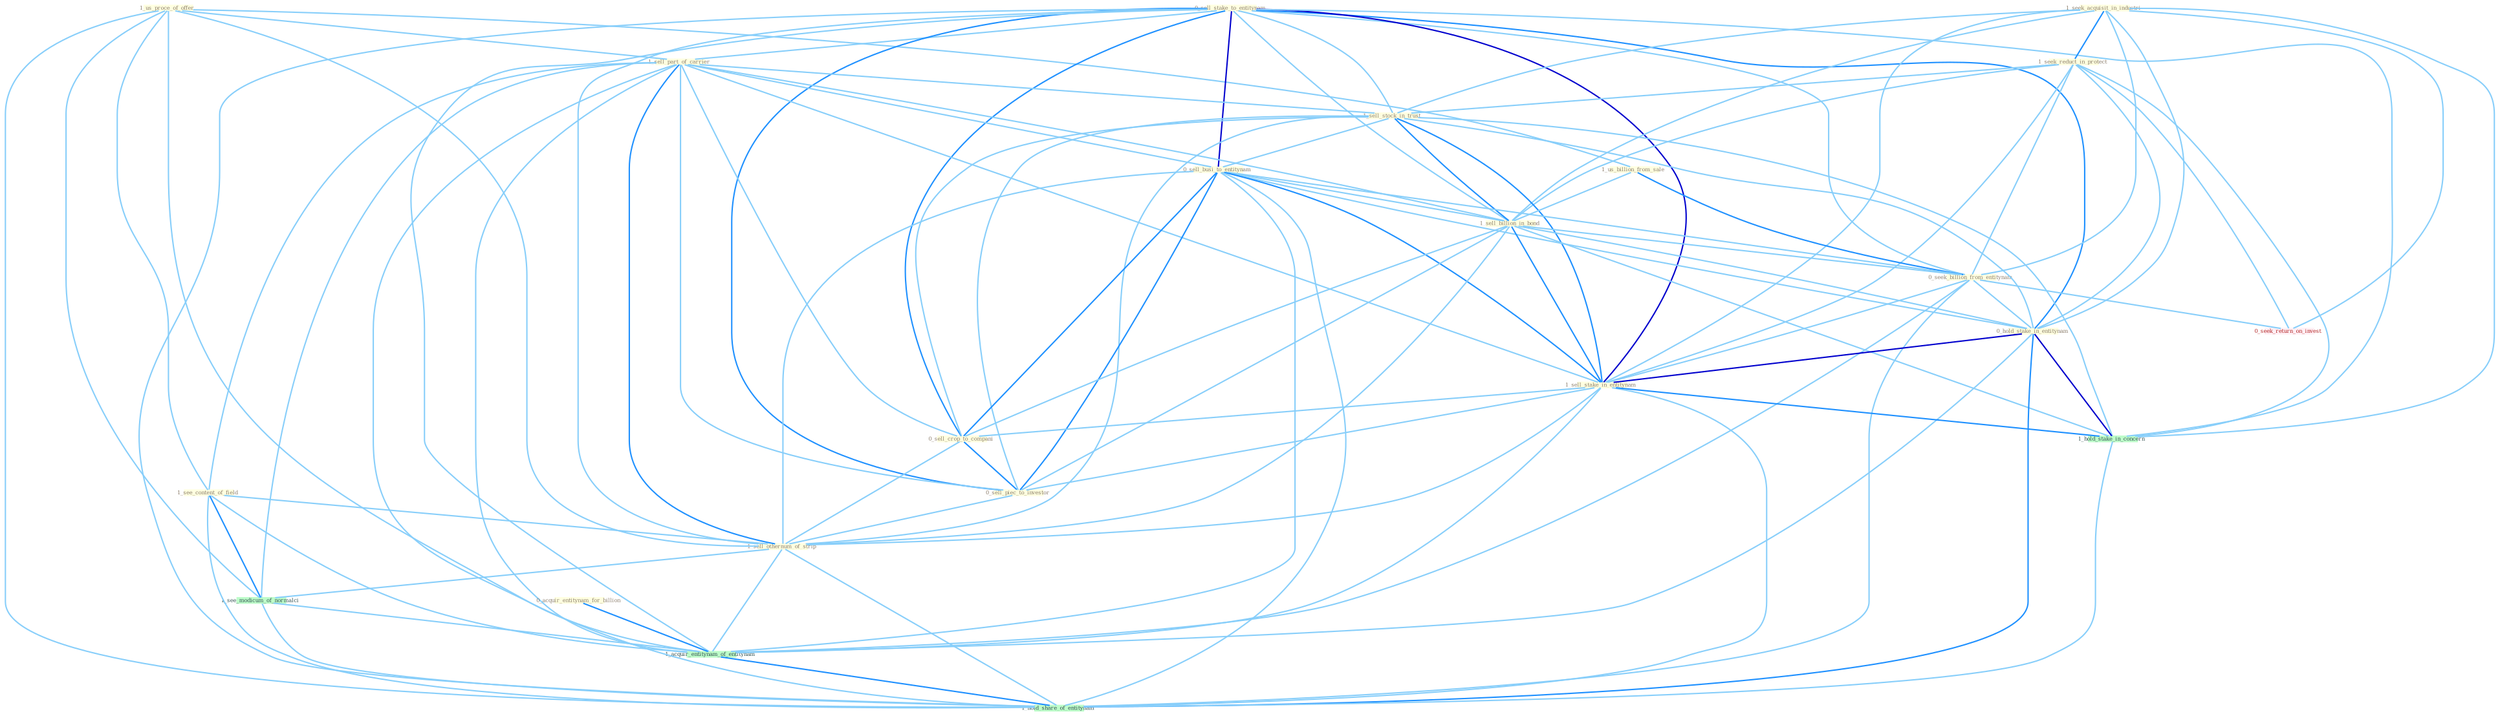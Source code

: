 Graph G{ 
    node
    [shape=polygon,style=filled,width=.5,height=.06,color="#BDFCC9",fixedsize=true,fontsize=4,
    fontcolor="#2f4f4f"];
    {node
    [color="#ffffe0", fontcolor="#8b7d6b"] "1_us_proce_of_offer " "0_sell_stake_to_entitynam " "1_seek_acquisit_in_industri " "1_seek_reduct_in_protect " "1_sell_part_of_carrier " "1_sell_stock_in_trust " "0_acquir_entitynam_for_billion " "1_us_billion_from_sale " "0_sell_busi_to_entitynam " "1_see_content_of_field " "1_sell_billion_in_bond " "0_seek_billion_from_entitynam " "0_hold_stake_in_entitynam " "1_sell_stake_in_entitynam " "0_sell_crop_to_compani " "0_sell_piec_to_investor " "1_sell_othernum_of_strip "}
{node [color="#fff0f5", fontcolor="#b22222"] "0_seek_return_on_invest "}
edge [color="#B0E2FF"];

	"1_us_proce_of_offer " -- "1_sell_part_of_carrier " [w="1", color="#87cefa" ];
	"1_us_proce_of_offer " -- "1_us_billion_from_sale " [w="1", color="#87cefa" ];
	"1_us_proce_of_offer " -- "1_see_content_of_field " [w="1", color="#87cefa" ];
	"1_us_proce_of_offer " -- "1_sell_othernum_of_strip " [w="1", color="#87cefa" ];
	"1_us_proce_of_offer " -- "1_see_modicum_of_normalci " [w="1", color="#87cefa" ];
	"1_us_proce_of_offer " -- "1_acquir_entitynam_of_entitynam " [w="1", color="#87cefa" ];
	"1_us_proce_of_offer " -- "1_hold_share_of_entitynam " [w="1", color="#87cefa" ];
	"0_sell_stake_to_entitynam " -- "1_sell_part_of_carrier " [w="1", color="#87cefa" ];
	"0_sell_stake_to_entitynam " -- "1_sell_stock_in_trust " [w="1", color="#87cefa" ];
	"0_sell_stake_to_entitynam " -- "0_sell_busi_to_entitynam " [w="3", color="#0000cd" , len=0.6];
	"0_sell_stake_to_entitynam " -- "1_sell_billion_in_bond " [w="1", color="#87cefa" ];
	"0_sell_stake_to_entitynam " -- "0_seek_billion_from_entitynam " [w="1", color="#87cefa" ];
	"0_sell_stake_to_entitynam " -- "0_hold_stake_in_entitynam " [w="2", color="#1e90ff" , len=0.8];
	"0_sell_stake_to_entitynam " -- "1_sell_stake_in_entitynam " [w="3", color="#0000cd" , len=0.6];
	"0_sell_stake_to_entitynam " -- "0_sell_crop_to_compani " [w="2", color="#1e90ff" , len=0.8];
	"0_sell_stake_to_entitynam " -- "0_sell_piec_to_investor " [w="2", color="#1e90ff" , len=0.8];
	"0_sell_stake_to_entitynam " -- "1_sell_othernum_of_strip " [w="1", color="#87cefa" ];
	"0_sell_stake_to_entitynam " -- "1_hold_stake_in_concern " [w="1", color="#87cefa" ];
	"0_sell_stake_to_entitynam " -- "1_acquir_entitynam_of_entitynam " [w="1", color="#87cefa" ];
	"0_sell_stake_to_entitynam " -- "1_hold_share_of_entitynam " [w="1", color="#87cefa" ];
	"1_seek_acquisit_in_industri " -- "1_seek_reduct_in_protect " [w="2", color="#1e90ff" , len=0.8];
	"1_seek_acquisit_in_industri " -- "1_sell_stock_in_trust " [w="1", color="#87cefa" ];
	"1_seek_acquisit_in_industri " -- "1_sell_billion_in_bond " [w="1", color="#87cefa" ];
	"1_seek_acquisit_in_industri " -- "0_seek_billion_from_entitynam " [w="1", color="#87cefa" ];
	"1_seek_acquisit_in_industri " -- "0_hold_stake_in_entitynam " [w="1", color="#87cefa" ];
	"1_seek_acquisit_in_industri " -- "1_sell_stake_in_entitynam " [w="1", color="#87cefa" ];
	"1_seek_acquisit_in_industri " -- "1_hold_stake_in_concern " [w="1", color="#87cefa" ];
	"1_seek_acquisit_in_industri " -- "0_seek_return_on_invest " [w="1", color="#87cefa" ];
	"1_seek_reduct_in_protect " -- "1_sell_stock_in_trust " [w="1", color="#87cefa" ];
	"1_seek_reduct_in_protect " -- "1_sell_billion_in_bond " [w="1", color="#87cefa" ];
	"1_seek_reduct_in_protect " -- "0_seek_billion_from_entitynam " [w="1", color="#87cefa" ];
	"1_seek_reduct_in_protect " -- "0_hold_stake_in_entitynam " [w="1", color="#87cefa" ];
	"1_seek_reduct_in_protect " -- "1_sell_stake_in_entitynam " [w="1", color="#87cefa" ];
	"1_seek_reduct_in_protect " -- "1_hold_stake_in_concern " [w="1", color="#87cefa" ];
	"1_seek_reduct_in_protect " -- "0_seek_return_on_invest " [w="1", color="#87cefa" ];
	"1_sell_part_of_carrier " -- "1_sell_stock_in_trust " [w="1", color="#87cefa" ];
	"1_sell_part_of_carrier " -- "0_sell_busi_to_entitynam " [w="1", color="#87cefa" ];
	"1_sell_part_of_carrier " -- "1_see_content_of_field " [w="1", color="#87cefa" ];
	"1_sell_part_of_carrier " -- "1_sell_billion_in_bond " [w="1", color="#87cefa" ];
	"1_sell_part_of_carrier " -- "1_sell_stake_in_entitynam " [w="1", color="#87cefa" ];
	"1_sell_part_of_carrier " -- "0_sell_crop_to_compani " [w="1", color="#87cefa" ];
	"1_sell_part_of_carrier " -- "0_sell_piec_to_investor " [w="1", color="#87cefa" ];
	"1_sell_part_of_carrier " -- "1_sell_othernum_of_strip " [w="2", color="#1e90ff" , len=0.8];
	"1_sell_part_of_carrier " -- "1_see_modicum_of_normalci " [w="1", color="#87cefa" ];
	"1_sell_part_of_carrier " -- "1_acquir_entitynam_of_entitynam " [w="1", color="#87cefa" ];
	"1_sell_part_of_carrier " -- "1_hold_share_of_entitynam " [w="1", color="#87cefa" ];
	"1_sell_stock_in_trust " -- "0_sell_busi_to_entitynam " [w="1", color="#87cefa" ];
	"1_sell_stock_in_trust " -- "1_sell_billion_in_bond " [w="2", color="#1e90ff" , len=0.8];
	"1_sell_stock_in_trust " -- "0_hold_stake_in_entitynam " [w="1", color="#87cefa" ];
	"1_sell_stock_in_trust " -- "1_sell_stake_in_entitynam " [w="2", color="#1e90ff" , len=0.8];
	"1_sell_stock_in_trust " -- "0_sell_crop_to_compani " [w="1", color="#87cefa" ];
	"1_sell_stock_in_trust " -- "0_sell_piec_to_investor " [w="1", color="#87cefa" ];
	"1_sell_stock_in_trust " -- "1_sell_othernum_of_strip " [w="1", color="#87cefa" ];
	"1_sell_stock_in_trust " -- "1_hold_stake_in_concern " [w="1", color="#87cefa" ];
	"0_acquir_entitynam_for_billion " -- "1_acquir_entitynam_of_entitynam " [w="2", color="#1e90ff" , len=0.8];
	"1_us_billion_from_sale " -- "1_sell_billion_in_bond " [w="1", color="#87cefa" ];
	"1_us_billion_from_sale " -- "0_seek_billion_from_entitynam " [w="2", color="#1e90ff" , len=0.8];
	"0_sell_busi_to_entitynam " -- "1_sell_billion_in_bond " [w="1", color="#87cefa" ];
	"0_sell_busi_to_entitynam " -- "0_seek_billion_from_entitynam " [w="1", color="#87cefa" ];
	"0_sell_busi_to_entitynam " -- "0_hold_stake_in_entitynam " [w="1", color="#87cefa" ];
	"0_sell_busi_to_entitynam " -- "1_sell_stake_in_entitynam " [w="2", color="#1e90ff" , len=0.8];
	"0_sell_busi_to_entitynam " -- "0_sell_crop_to_compani " [w="2", color="#1e90ff" , len=0.8];
	"0_sell_busi_to_entitynam " -- "0_sell_piec_to_investor " [w="2", color="#1e90ff" , len=0.8];
	"0_sell_busi_to_entitynam " -- "1_sell_othernum_of_strip " [w="1", color="#87cefa" ];
	"0_sell_busi_to_entitynam " -- "1_acquir_entitynam_of_entitynam " [w="1", color="#87cefa" ];
	"0_sell_busi_to_entitynam " -- "1_hold_share_of_entitynam " [w="1", color="#87cefa" ];
	"1_see_content_of_field " -- "1_sell_othernum_of_strip " [w="1", color="#87cefa" ];
	"1_see_content_of_field " -- "1_see_modicum_of_normalci " [w="2", color="#1e90ff" , len=0.8];
	"1_see_content_of_field " -- "1_acquir_entitynam_of_entitynam " [w="1", color="#87cefa" ];
	"1_see_content_of_field " -- "1_hold_share_of_entitynam " [w="1", color="#87cefa" ];
	"1_sell_billion_in_bond " -- "0_seek_billion_from_entitynam " [w="1", color="#87cefa" ];
	"1_sell_billion_in_bond " -- "0_hold_stake_in_entitynam " [w="1", color="#87cefa" ];
	"1_sell_billion_in_bond " -- "1_sell_stake_in_entitynam " [w="2", color="#1e90ff" , len=0.8];
	"1_sell_billion_in_bond " -- "0_sell_crop_to_compani " [w="1", color="#87cefa" ];
	"1_sell_billion_in_bond " -- "0_sell_piec_to_investor " [w="1", color="#87cefa" ];
	"1_sell_billion_in_bond " -- "1_sell_othernum_of_strip " [w="1", color="#87cefa" ];
	"1_sell_billion_in_bond " -- "1_hold_stake_in_concern " [w="1", color="#87cefa" ];
	"0_seek_billion_from_entitynam " -- "0_hold_stake_in_entitynam " [w="1", color="#87cefa" ];
	"0_seek_billion_from_entitynam " -- "1_sell_stake_in_entitynam " [w="1", color="#87cefa" ];
	"0_seek_billion_from_entitynam " -- "0_seek_return_on_invest " [w="1", color="#87cefa" ];
	"0_seek_billion_from_entitynam " -- "1_acquir_entitynam_of_entitynam " [w="1", color="#87cefa" ];
	"0_seek_billion_from_entitynam " -- "1_hold_share_of_entitynam " [w="1", color="#87cefa" ];
	"0_hold_stake_in_entitynam " -- "1_sell_stake_in_entitynam " [w="3", color="#0000cd" , len=0.6];
	"0_hold_stake_in_entitynam " -- "1_hold_stake_in_concern " [w="3", color="#0000cd" , len=0.6];
	"0_hold_stake_in_entitynam " -- "1_acquir_entitynam_of_entitynam " [w="1", color="#87cefa" ];
	"0_hold_stake_in_entitynam " -- "1_hold_share_of_entitynam " [w="2", color="#1e90ff" , len=0.8];
	"1_sell_stake_in_entitynam " -- "0_sell_crop_to_compani " [w="1", color="#87cefa" ];
	"1_sell_stake_in_entitynam " -- "0_sell_piec_to_investor " [w="1", color="#87cefa" ];
	"1_sell_stake_in_entitynam " -- "1_sell_othernum_of_strip " [w="1", color="#87cefa" ];
	"1_sell_stake_in_entitynam " -- "1_hold_stake_in_concern " [w="2", color="#1e90ff" , len=0.8];
	"1_sell_stake_in_entitynam " -- "1_acquir_entitynam_of_entitynam " [w="1", color="#87cefa" ];
	"1_sell_stake_in_entitynam " -- "1_hold_share_of_entitynam " [w="1", color="#87cefa" ];
	"0_sell_crop_to_compani " -- "0_sell_piec_to_investor " [w="2", color="#1e90ff" , len=0.8];
	"0_sell_crop_to_compani " -- "1_sell_othernum_of_strip " [w="1", color="#87cefa" ];
	"0_sell_piec_to_investor " -- "1_sell_othernum_of_strip " [w="1", color="#87cefa" ];
	"1_sell_othernum_of_strip " -- "1_see_modicum_of_normalci " [w="1", color="#87cefa" ];
	"1_sell_othernum_of_strip " -- "1_acquir_entitynam_of_entitynam " [w="1", color="#87cefa" ];
	"1_sell_othernum_of_strip " -- "1_hold_share_of_entitynam " [w="1", color="#87cefa" ];
	"1_hold_stake_in_concern " -- "1_hold_share_of_entitynam " [w="1", color="#87cefa" ];
	"1_see_modicum_of_normalci " -- "1_acquir_entitynam_of_entitynam " [w="1", color="#87cefa" ];
	"1_see_modicum_of_normalci " -- "1_hold_share_of_entitynam " [w="1", color="#87cefa" ];
	"1_acquir_entitynam_of_entitynam " -- "1_hold_share_of_entitynam " [w="2", color="#1e90ff" , len=0.8];
}